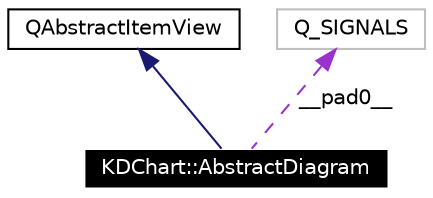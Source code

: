 digraph G
{
  edge [fontname="Helvetica",fontsize=10,labelfontname="Helvetica",labelfontsize=10];
  node [fontname="Helvetica",fontsize=10,shape=record];
  Node184 [label="KDChart::AbstractDiagram",height=0.2,width=0.4,color="white", fillcolor="black", style="filled" fontcolor="white"];
  Node185 -> Node184 [dir=back,color="midnightblue",fontsize=10,style="solid",fontname="Helvetica"];
  Node185 [label="QAbstractItemView",height=0.2,width=0.4,color="black",URL="$class_q_abstract_item_view.html"];
  Node186 -> Node184 [dir=back,color="darkorchid3",fontsize=10,style="dashed",label="__pad0__",fontname="Helvetica"];
  Node186 [label="Q_SIGNALS",height=0.2,width=0.4,color="grey75"];
}
